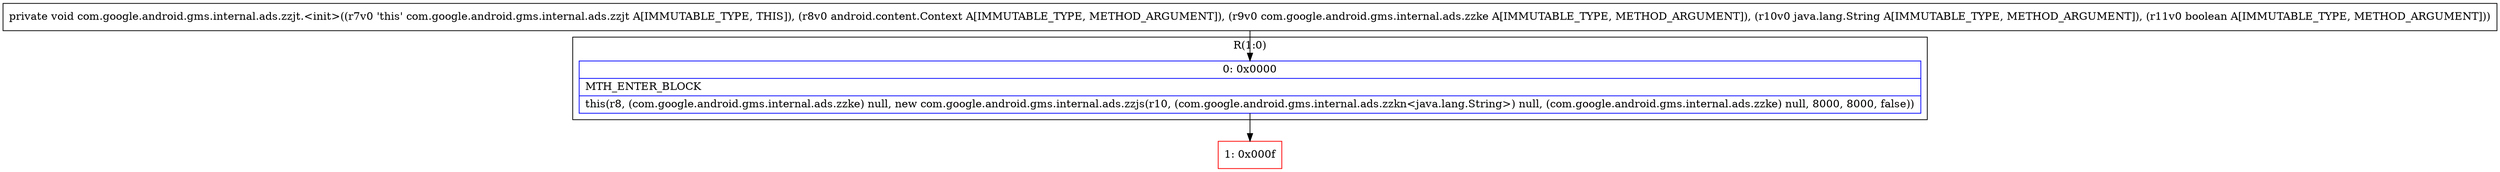 digraph "CFG forcom.google.android.gms.internal.ads.zzjt.\<init\>(Landroid\/content\/Context;Lcom\/google\/android\/gms\/internal\/ads\/zzke;Ljava\/lang\/String;Z)V" {
subgraph cluster_Region_1272405079 {
label = "R(1:0)";
node [shape=record,color=blue];
Node_0 [shape=record,label="{0\:\ 0x0000|MTH_ENTER_BLOCK\l|this(r8, (com.google.android.gms.internal.ads.zzke) null, new com.google.android.gms.internal.ads.zzjs(r10, (com.google.android.gms.internal.ads.zzkn\<java.lang.String\>) null, (com.google.android.gms.internal.ads.zzke) null, 8000, 8000, false))\l}"];
}
Node_1 [shape=record,color=red,label="{1\:\ 0x000f}"];
MethodNode[shape=record,label="{private void com.google.android.gms.internal.ads.zzjt.\<init\>((r7v0 'this' com.google.android.gms.internal.ads.zzjt A[IMMUTABLE_TYPE, THIS]), (r8v0 android.content.Context A[IMMUTABLE_TYPE, METHOD_ARGUMENT]), (r9v0 com.google.android.gms.internal.ads.zzke A[IMMUTABLE_TYPE, METHOD_ARGUMENT]), (r10v0 java.lang.String A[IMMUTABLE_TYPE, METHOD_ARGUMENT]), (r11v0 boolean A[IMMUTABLE_TYPE, METHOD_ARGUMENT])) }"];
MethodNode -> Node_0;
Node_0 -> Node_1;
}

